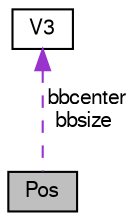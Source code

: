 digraph "Pos"
{
 // LATEX_PDF_SIZE
  bgcolor="transparent";
  edge [fontname="FreeSans",fontsize="10",labelfontname="FreeSans",labelfontsize="10"];
  node [fontname="FreeSans",fontsize="10",shape=record];
  Node1 [label="Pos",height=0.2,width=0.4,color="black", fillcolor="grey75", style="filled", fontcolor="black",tooltip="Pos struct."];
  Node2 -> Node1 [dir="back",color="darkorchid3",fontsize="10",style="dashed",label=" bbcenter\nbbsize" ,fontname="FreeSans"];
  Node2 [label="V3",height=0.2,width=0.4,color="black",URL="$a01436.html",tooltip=" "];
}
